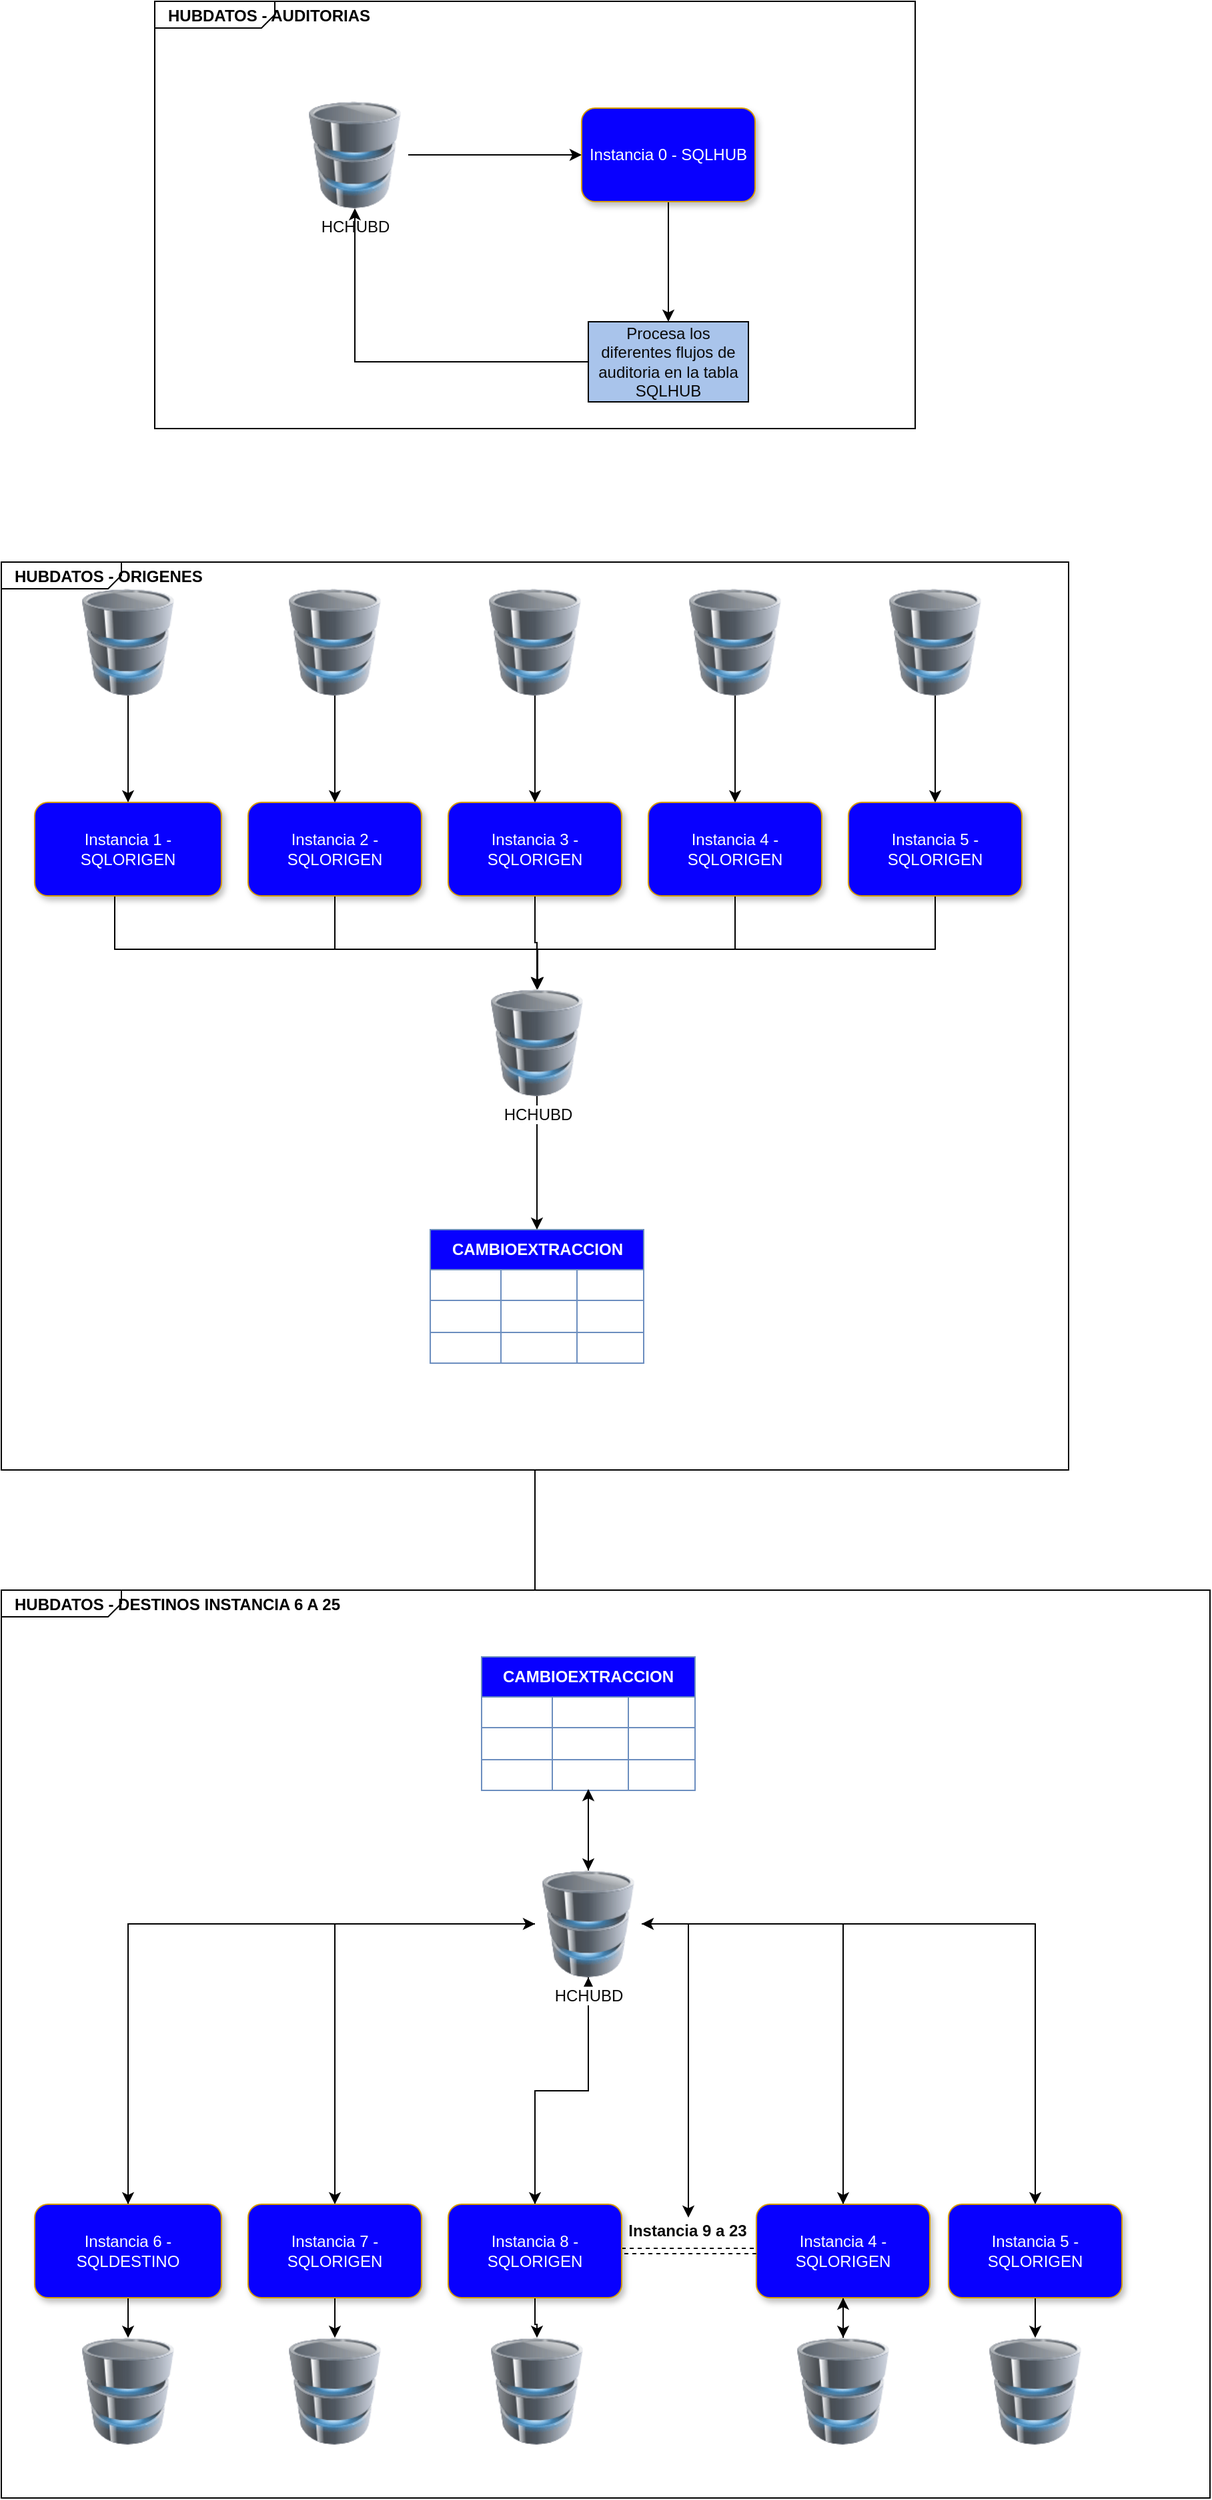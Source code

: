 <mxfile version="14.4.3" type="github">
  <diagram id="jawasLtlJBg5kICThBSy" name="Page-1">
    <mxGraphModel dx="1422" dy="1874" grid="1" gridSize="10" guides="1" tooltips="1" connect="1" arrows="1" fold="1" page="1" pageScale="1" pageWidth="827" pageHeight="1169" math="0" shadow="0">
      <root>
        <mxCell id="0" />
        <mxCell id="1" parent="0" />
        <mxCell id="OG46BR-6QTLZVNWvACcE-87" value="" style="edgeStyle=orthogonalEdgeStyle;rounded=0;orthogonalLoop=1;jettySize=auto;html=1;fontColor=#0A0A0A;" edge="1" parent="1" source="9bB71XWWkJMglZU5HQae-3" target="OG46BR-6QTLZVNWvACcE-80">
          <mxGeometry relative="1" as="geometry" />
        </mxCell>
        <mxCell id="9bB71XWWkJMglZU5HQae-3" value="&lt;p style=&quot;margin: 0px ; margin-top: 4px ; margin-left: 10px ; text-align: left&quot;&gt;&lt;b&gt;HUBDATOS - ORIGENES&lt;/b&gt;&lt;/p&gt;&lt;p style=&quot;margin: 0px ; margin-top: 4px ; margin-left: 10px ; text-align: left&quot;&gt;&lt;b&gt;&lt;br&gt;&lt;/b&gt;&lt;/p&gt;" style="html=1;shape=mxgraph.sysml.package;xSize=90;align=left;spacingLeft=10;overflow=fill;strokeWidth=1;recursiveResize=0;" parent="1" vertex="1">
          <mxGeometry x="14" y="10" width="800" height="680" as="geometry" />
        </mxCell>
        <mxCell id="OG46BR-6QTLZVNWvACcE-27" style="edgeStyle=orthogonalEdgeStyle;rounded=0;orthogonalLoop=1;jettySize=auto;html=1;entryX=0.5;entryY=0;entryDx=0;entryDy=0;fontColor=#0A0A0A;" edge="1" parent="1" source="OG46BR-6QTLZVNWvACcE-1" target="OG46BR-6QTLZVNWvACcE-24">
          <mxGeometry relative="1" as="geometry">
            <Array as="points">
              <mxPoint x="99" y="300" />
              <mxPoint x="416" y="300" />
            </Array>
          </mxGeometry>
        </mxCell>
        <mxCell id="OG46BR-6QTLZVNWvACcE-1" value="&lt;font color=&quot;#ffffff&quot;&gt;Instancia 1 - SQLORIGEN&lt;/font&gt;" style="html=1;outlineConnect=0;whiteSpace=wrap;shape=mxgraph.archimate3.application;archiType=rounded;strokeColor=#d79b00;sketch=0;shadow=1;fillColor=#0800FF;" vertex="1" parent="1">
          <mxGeometry x="39" y="190" width="140" height="70" as="geometry" />
        </mxCell>
        <mxCell id="OG46BR-6QTLZVNWvACcE-30" style="edgeStyle=orthogonalEdgeStyle;rounded=0;orthogonalLoop=1;jettySize=auto;html=1;entryX=0.5;entryY=0;entryDx=0;entryDy=0;fontColor=#0A0A0A;" edge="1" parent="1" source="OG46BR-6QTLZVNWvACcE-2" target="OG46BR-6QTLZVNWvACcE-24">
          <mxGeometry relative="1" as="geometry">
            <Array as="points">
              <mxPoint x="564" y="300" />
              <mxPoint x="416" y="300" />
            </Array>
          </mxGeometry>
        </mxCell>
        <mxCell id="OG46BR-6QTLZVNWvACcE-2" value="&lt;span style=&quot;color: rgb(255 , 255 , 255)&quot;&gt;Instancia 4 - SQLORIGEN&lt;/span&gt;" style="html=1;outlineConnect=0;whiteSpace=wrap;shape=mxgraph.archimate3.application;archiType=rounded;strokeColor=#d79b00;sketch=0;shadow=1;fillColor=#0800FF;" vertex="1" parent="1">
          <mxGeometry x="499" y="190" width="130" height="70" as="geometry" />
        </mxCell>
        <mxCell id="OG46BR-6QTLZVNWvACcE-29" style="edgeStyle=orthogonalEdgeStyle;rounded=0;orthogonalLoop=1;jettySize=auto;html=1;entryX=0.5;entryY=0;entryDx=0;entryDy=0;fontColor=#0A0A0A;" edge="1" parent="1" source="OG46BR-6QTLZVNWvACcE-3" target="OG46BR-6QTLZVNWvACcE-24">
          <mxGeometry relative="1" as="geometry" />
        </mxCell>
        <mxCell id="OG46BR-6QTLZVNWvACcE-3" value="&lt;span style=&quot;color: rgb(255 , 255 , 255)&quot;&gt;Instancia 3 - SQLORIGEN&lt;/span&gt;" style="html=1;outlineConnect=0;whiteSpace=wrap;shape=mxgraph.archimate3.application;archiType=rounded;strokeColor=#d79b00;sketch=0;shadow=1;fillColor=#0800FF;" vertex="1" parent="1">
          <mxGeometry x="349" y="190" width="130" height="70" as="geometry" />
        </mxCell>
        <mxCell id="OG46BR-6QTLZVNWvACcE-28" style="edgeStyle=orthogonalEdgeStyle;rounded=0;orthogonalLoop=1;jettySize=auto;html=1;fontColor=#0A0A0A;" edge="1" parent="1" source="OG46BR-6QTLZVNWvACcE-4" target="OG46BR-6QTLZVNWvACcE-24">
          <mxGeometry relative="1" as="geometry">
            <Array as="points">
              <mxPoint x="264" y="300" />
              <mxPoint x="416" y="300" />
            </Array>
          </mxGeometry>
        </mxCell>
        <mxCell id="OG46BR-6QTLZVNWvACcE-4" value="&lt;span style=&quot;color: rgb(255 , 255 , 255)&quot;&gt;Instancia 2 - SQLORIGEN&lt;/span&gt;" style="html=1;outlineConnect=0;whiteSpace=wrap;shape=mxgraph.archimate3.application;archiType=rounded;strokeColor=#d79b00;sketch=0;shadow=1;fillColor=#0800FF;" vertex="1" parent="1">
          <mxGeometry x="199" y="190" width="130" height="70" as="geometry" />
        </mxCell>
        <mxCell id="OG46BR-6QTLZVNWvACcE-31" style="edgeStyle=orthogonalEdgeStyle;rounded=0;orthogonalLoop=1;jettySize=auto;html=1;fontColor=#0A0A0A;" edge="1" parent="1" source="OG46BR-6QTLZVNWvACcE-5" target="OG46BR-6QTLZVNWvACcE-24">
          <mxGeometry relative="1" as="geometry">
            <Array as="points">
              <mxPoint x="714" y="300" />
              <mxPoint x="416" y="300" />
            </Array>
          </mxGeometry>
        </mxCell>
        <mxCell id="OG46BR-6QTLZVNWvACcE-5" value="&lt;span style=&quot;color: rgb(255 , 255 , 255)&quot;&gt;Instancia 5 - SQLORIGEN&lt;/span&gt;" style="html=1;outlineConnect=0;whiteSpace=wrap;shape=mxgraph.archimate3.application;archiType=rounded;strokeColor=#d79b00;sketch=0;shadow=1;fillColor=#0800FF;" vertex="1" parent="1">
          <mxGeometry x="649" y="190" width="130" height="70" as="geometry" />
        </mxCell>
        <mxCell id="OG46BR-6QTLZVNWvACcE-6" value="CAMBIOEXTRACCION" style="shape=table;html=1;whiteSpace=wrap;startSize=30;container=1;collapsible=0;childLayout=tableLayout;fontStyle=1;align=center;strokeColor=#6c8ebf;gradientColor=#0800FF;fillColor=#0800FF;fontColor=#FFFFFF;" vertex="1" parent="1">
          <mxGeometry x="335.5" y="510" width="160" height="100" as="geometry" />
        </mxCell>
        <mxCell id="OG46BR-6QTLZVNWvACcE-7" value="" style="shape=partialRectangle;html=1;whiteSpace=wrap;collapsible=0;dropTarget=0;pointerEvents=0;fillColor=none;top=0;left=0;bottom=0;right=0;points=[[0,0.5],[1,0.5]];portConstraint=eastwest;" vertex="1" parent="OG46BR-6QTLZVNWvACcE-6">
          <mxGeometry y="30" width="160" height="23" as="geometry" />
        </mxCell>
        <mxCell id="OG46BR-6QTLZVNWvACcE-8" value="" style="shape=partialRectangle;html=1;whiteSpace=wrap;connectable=0;fillColor=none;top=0;left=0;bottom=0;right=0;overflow=hidden;" vertex="1" parent="OG46BR-6QTLZVNWvACcE-7">
          <mxGeometry width="53" height="23" as="geometry" />
        </mxCell>
        <mxCell id="OG46BR-6QTLZVNWvACcE-9" value="" style="shape=partialRectangle;html=1;whiteSpace=wrap;connectable=0;fillColor=none;top=0;left=0;bottom=0;right=0;overflow=hidden;" vertex="1" parent="OG46BR-6QTLZVNWvACcE-7">
          <mxGeometry x="53" width="57" height="23" as="geometry" />
        </mxCell>
        <mxCell id="OG46BR-6QTLZVNWvACcE-10" value="" style="shape=partialRectangle;html=1;whiteSpace=wrap;connectable=0;fillColor=none;top=0;left=0;bottom=0;right=0;overflow=hidden;" vertex="1" parent="OG46BR-6QTLZVNWvACcE-7">
          <mxGeometry x="110" width="50" height="23" as="geometry" />
        </mxCell>
        <mxCell id="OG46BR-6QTLZVNWvACcE-11" value="" style="shape=partialRectangle;html=1;whiteSpace=wrap;collapsible=0;dropTarget=0;pointerEvents=0;fillColor=none;top=0;left=0;bottom=0;right=0;points=[[0,0.5],[1,0.5]];portConstraint=eastwest;" vertex="1" parent="OG46BR-6QTLZVNWvACcE-6">
          <mxGeometry y="53" width="160" height="24" as="geometry" />
        </mxCell>
        <mxCell id="OG46BR-6QTLZVNWvACcE-12" value="" style="shape=partialRectangle;html=1;whiteSpace=wrap;connectable=0;fillColor=none;top=0;left=0;bottom=0;right=0;overflow=hidden;" vertex="1" parent="OG46BR-6QTLZVNWvACcE-11">
          <mxGeometry width="53" height="24" as="geometry" />
        </mxCell>
        <mxCell id="OG46BR-6QTLZVNWvACcE-13" value="" style="shape=partialRectangle;html=1;whiteSpace=wrap;connectable=0;fillColor=none;top=0;left=0;bottom=0;right=0;overflow=hidden;" vertex="1" parent="OG46BR-6QTLZVNWvACcE-11">
          <mxGeometry x="53" width="57" height="24" as="geometry" />
        </mxCell>
        <mxCell id="OG46BR-6QTLZVNWvACcE-14" value="" style="shape=partialRectangle;html=1;whiteSpace=wrap;connectable=0;fillColor=none;top=0;left=0;bottom=0;right=0;overflow=hidden;" vertex="1" parent="OG46BR-6QTLZVNWvACcE-11">
          <mxGeometry x="110" width="50" height="24" as="geometry" />
        </mxCell>
        <mxCell id="OG46BR-6QTLZVNWvACcE-15" value="" style="shape=partialRectangle;html=1;whiteSpace=wrap;collapsible=0;dropTarget=0;pointerEvents=0;fillColor=none;top=0;left=0;bottom=0;right=0;points=[[0,0.5],[1,0.5]];portConstraint=eastwest;" vertex="1" parent="OG46BR-6QTLZVNWvACcE-6">
          <mxGeometry y="77" width="160" height="23" as="geometry" />
        </mxCell>
        <mxCell id="OG46BR-6QTLZVNWvACcE-16" value="" style="shape=partialRectangle;html=1;whiteSpace=wrap;connectable=0;fillColor=none;top=0;left=0;bottom=0;right=0;overflow=hidden;" vertex="1" parent="OG46BR-6QTLZVNWvACcE-15">
          <mxGeometry width="53" height="23" as="geometry" />
        </mxCell>
        <mxCell id="OG46BR-6QTLZVNWvACcE-17" value="" style="shape=partialRectangle;html=1;whiteSpace=wrap;connectable=0;fillColor=none;top=0;left=0;bottom=0;right=0;overflow=hidden;" vertex="1" parent="OG46BR-6QTLZVNWvACcE-15">
          <mxGeometry x="53" width="57" height="23" as="geometry" />
        </mxCell>
        <mxCell id="OG46BR-6QTLZVNWvACcE-18" value="" style="shape=partialRectangle;html=1;whiteSpace=wrap;connectable=0;fillColor=none;top=0;left=0;bottom=0;right=0;overflow=hidden;" vertex="1" parent="OG46BR-6QTLZVNWvACcE-15">
          <mxGeometry x="110" width="50" height="23" as="geometry" />
        </mxCell>
        <mxCell id="OG46BR-6QTLZVNWvACcE-32" style="edgeStyle=orthogonalEdgeStyle;rounded=0;orthogonalLoop=1;jettySize=auto;html=1;entryX=0.5;entryY=0;entryDx=0;entryDy=0;fontColor=#0A0A0A;" edge="1" parent="1" source="OG46BR-6QTLZVNWvACcE-24" target="OG46BR-6QTLZVNWvACcE-6">
          <mxGeometry relative="1" as="geometry" />
        </mxCell>
        <mxCell id="OG46BR-6QTLZVNWvACcE-24" value="HCHUBD" style="image;html=1;image=img/lib/clip_art/computers/Database_128x128.png;fillColor=#0800FF;gradientColor=#0800FF;fontColor=#0A0A0A;" vertex="1" parent="1">
          <mxGeometry x="375.5" y="330" width="80" height="80" as="geometry" />
        </mxCell>
        <mxCell id="OG46BR-6QTLZVNWvACcE-33" value="&lt;p style=&quot;margin: 0px ; margin-top: 4px ; margin-left: 10px ; text-align: left&quot;&gt;&lt;b&gt;HUBDATOS - AUDITORIAS&lt;/b&gt;&lt;/p&gt;&lt;p style=&quot;margin: 0px ; margin-top: 4px ; margin-left: 10px ; text-align: left&quot;&gt;&lt;b&gt;&lt;br&gt;&lt;/b&gt;&lt;/p&gt;" style="html=1;shape=mxgraph.sysml.package;xSize=90;align=left;spacingLeft=10;overflow=fill;strokeWidth=1;recursiveResize=0;" vertex="1" parent="1">
          <mxGeometry x="129" y="-410" width="570" height="320" as="geometry" />
        </mxCell>
        <mxCell id="OG46BR-6QTLZVNWvACcE-49" style="edgeStyle=orthogonalEdgeStyle;rounded=0;orthogonalLoop=1;jettySize=auto;html=1;fontColor=#0A0A0A;" edge="1" parent="1" source="9bB71XWWkJMglZU5HQae-7" target="OG46BR-6QTLZVNWvACcE-48">
          <mxGeometry relative="1" as="geometry" />
        </mxCell>
        <mxCell id="9bB71XWWkJMglZU5HQae-7" value="&lt;font color=&quot;#ffffff&quot;&gt;Instancia 0 - SQLHUB&lt;/font&gt;" style="html=1;outlineConnect=0;whiteSpace=wrap;shape=mxgraph.archimate3.application;archiType=rounded;strokeColor=#d79b00;sketch=0;shadow=1;fillColor=#0800FF;" parent="1" vertex="1">
          <mxGeometry x="449" y="-330" width="130" height="70" as="geometry" />
        </mxCell>
        <mxCell id="OG46BR-6QTLZVNWvACcE-41" value="" style="edgeStyle=orthogonalEdgeStyle;rounded=0;orthogonalLoop=1;jettySize=auto;html=1;fontColor=#0A0A0A;" edge="1" parent="1" source="OG46BR-6QTLZVNWvACcE-35" target="OG46BR-6QTLZVNWvACcE-4">
          <mxGeometry relative="1" as="geometry" />
        </mxCell>
        <mxCell id="OG46BR-6QTLZVNWvACcE-35" value="" style="image;html=1;image=img/lib/clip_art/computers/Database_128x128.png;fillColor=#0800FF;gradientColor=#0800FF;fontColor=#0A0A0A;" vertex="1" parent="1">
          <mxGeometry x="224" y="30" width="80" height="80" as="geometry" />
        </mxCell>
        <mxCell id="OG46BR-6QTLZVNWvACcE-42" value="" style="edgeStyle=orthogonalEdgeStyle;rounded=0;orthogonalLoop=1;jettySize=auto;html=1;fontColor=#0A0A0A;" edge="1" parent="1" source="OG46BR-6QTLZVNWvACcE-36" target="OG46BR-6QTLZVNWvACcE-3">
          <mxGeometry relative="1" as="geometry" />
        </mxCell>
        <mxCell id="OG46BR-6QTLZVNWvACcE-36" value="" style="image;html=1;image=img/lib/clip_art/computers/Database_128x128.png;fillColor=#0800FF;gradientColor=#0800FF;fontColor=#0A0A0A;" vertex="1" parent="1">
          <mxGeometry x="374" y="30" width="80" height="80" as="geometry" />
        </mxCell>
        <mxCell id="OG46BR-6QTLZVNWvACcE-43" value="" style="edgeStyle=orthogonalEdgeStyle;rounded=0;orthogonalLoop=1;jettySize=auto;html=1;fontColor=#0A0A0A;" edge="1" parent="1" source="OG46BR-6QTLZVNWvACcE-37" target="OG46BR-6QTLZVNWvACcE-2">
          <mxGeometry relative="1" as="geometry" />
        </mxCell>
        <mxCell id="OG46BR-6QTLZVNWvACcE-37" value="" style="image;html=1;image=img/lib/clip_art/computers/Database_128x128.png;fillColor=#0800FF;gradientColor=#0800FF;fontColor=#0A0A0A;" vertex="1" parent="1">
          <mxGeometry x="524" y="30" width="80" height="80" as="geometry" />
        </mxCell>
        <mxCell id="OG46BR-6QTLZVNWvACcE-44" value="" style="edgeStyle=orthogonalEdgeStyle;rounded=0;orthogonalLoop=1;jettySize=auto;html=1;fontColor=#0A0A0A;" edge="1" parent="1" source="OG46BR-6QTLZVNWvACcE-38" target="OG46BR-6QTLZVNWvACcE-5">
          <mxGeometry relative="1" as="geometry" />
        </mxCell>
        <mxCell id="OG46BR-6QTLZVNWvACcE-38" value="" style="image;html=1;image=img/lib/clip_art/computers/Database_128x128.png;fillColor=#0800FF;gradientColor=#0800FF;fontColor=#0A0A0A;" vertex="1" parent="1">
          <mxGeometry x="674" y="30" width="80" height="80" as="geometry" />
        </mxCell>
        <mxCell id="OG46BR-6QTLZVNWvACcE-40" value="" style="edgeStyle=orthogonalEdgeStyle;rounded=0;orthogonalLoop=1;jettySize=auto;html=1;fontColor=#0A0A0A;" edge="1" parent="1" source="OG46BR-6QTLZVNWvACcE-39" target="OG46BR-6QTLZVNWvACcE-1">
          <mxGeometry relative="1" as="geometry" />
        </mxCell>
        <mxCell id="OG46BR-6QTLZVNWvACcE-39" value="" style="image;html=1;image=img/lib/clip_art/computers/Database_128x128.png;fillColor=#0800FF;gradientColor=#0800FF;fontColor=#0A0A0A;" vertex="1" parent="1">
          <mxGeometry x="69" y="30" width="80" height="80" as="geometry" />
        </mxCell>
        <mxCell id="OG46BR-6QTLZVNWvACcE-46" style="edgeStyle=orthogonalEdgeStyle;rounded=0;orthogonalLoop=1;jettySize=auto;html=1;entryX=0;entryY=0.5;entryDx=0;entryDy=0;entryPerimeter=0;fontColor=#0A0A0A;" edge="1" parent="1" source="OG46BR-6QTLZVNWvACcE-45" target="9bB71XWWkJMglZU5HQae-7">
          <mxGeometry relative="1" as="geometry" />
        </mxCell>
        <mxCell id="OG46BR-6QTLZVNWvACcE-45" value="HCHUBD" style="image;html=1;image=img/lib/clip_art/computers/Database_128x128.png;fillColor=#0800FF;gradientColor=#0800FF;fontColor=#0A0A0A;" vertex="1" parent="1">
          <mxGeometry x="239" y="-335" width="80" height="80" as="geometry" />
        </mxCell>
        <mxCell id="OG46BR-6QTLZVNWvACcE-50" style="edgeStyle=orthogonalEdgeStyle;rounded=0;orthogonalLoop=1;jettySize=auto;html=1;entryX=0.5;entryY=1;entryDx=0;entryDy=0;fontColor=#0A0A0A;" edge="1" parent="1" source="OG46BR-6QTLZVNWvACcE-48" target="OG46BR-6QTLZVNWvACcE-45">
          <mxGeometry relative="1" as="geometry" />
        </mxCell>
        <mxCell id="OG46BR-6QTLZVNWvACcE-48" value="&lt;span&gt;Procesa los diferentes flujos de auditoria en la tabla SQLHUB&lt;/span&gt;" style="rounded=0;whiteSpace=wrap;html=1;fontColor=#0A0A0A;gradientColor=#A9C4EB;fillColor=#A9C4EB;" vertex="1" parent="1">
          <mxGeometry x="454" y="-170" width="120" height="60" as="geometry" />
        </mxCell>
        <mxCell id="OG46BR-6QTLZVNWvACcE-51" value="&lt;p style=&quot;margin: 0px ; margin-top: 4px ; margin-left: 10px ; text-align: left&quot;&gt;&lt;b&gt;HUBDATOS - DESTINOS INSTANCIA 6 A 25&lt;/b&gt;&lt;/p&gt;&lt;p style=&quot;margin: 0px ; margin-top: 4px ; margin-left: 10px ; text-align: left&quot;&gt;&lt;b&gt;&lt;br&gt;&lt;/b&gt;&lt;/p&gt;" style="html=1;shape=mxgraph.sysml.package;xSize=90;align=left;spacingLeft=10;overflow=fill;strokeWidth=1;recursiveResize=0;" vertex="1" parent="1">
          <mxGeometry x="14" y="780" width="906" height="680" as="geometry" />
        </mxCell>
        <mxCell id="OG46BR-6QTLZVNWvACcE-92" style="edgeStyle=orthogonalEdgeStyle;rounded=0;orthogonalLoop=1;jettySize=auto;html=1;fontColor=#0A0A0A;" edge="1" parent="1" source="OG46BR-6QTLZVNWvACcE-53" target="OG46BR-6QTLZVNWvACcE-86">
          <mxGeometry relative="1" as="geometry" />
        </mxCell>
        <mxCell id="OG46BR-6QTLZVNWvACcE-110" style="edgeStyle=orthogonalEdgeStyle;rounded=0;orthogonalLoop=1;jettySize=auto;html=1;entryX=0;entryY=0.5;entryDx=0;entryDy=0;fontColor=#0A0A0A;" edge="1" parent="1" source="OG46BR-6QTLZVNWvACcE-53" target="OG46BR-6QTLZVNWvACcE-76">
          <mxGeometry relative="1" as="geometry">
            <Array as="points">
              <mxPoint x="109" y="1030" />
            </Array>
          </mxGeometry>
        </mxCell>
        <mxCell id="OG46BR-6QTLZVNWvACcE-53" value="&lt;font color=&quot;#ffffff&quot;&gt;Instancia 6 - SQLDESTINO&lt;/font&gt;" style="html=1;outlineConnect=0;whiteSpace=wrap;shape=mxgraph.archimate3.application;archiType=rounded;strokeColor=#d79b00;sketch=0;shadow=1;fillColor=#0800FF;" vertex="1" parent="1">
          <mxGeometry x="39" y="1240" width="140" height="70" as="geometry" />
        </mxCell>
        <mxCell id="OG46BR-6QTLZVNWvACcE-89" value="" style="edgeStyle=orthogonalEdgeStyle;rounded=0;orthogonalLoop=1;jettySize=auto;html=1;fontColor=#0A0A0A;" edge="1" parent="1" source="OG46BR-6QTLZVNWvACcE-55" target="OG46BR-6QTLZVNWvACcE-82">
          <mxGeometry relative="1" as="geometry" />
        </mxCell>
        <mxCell id="OG46BR-6QTLZVNWvACcE-109" style="edgeStyle=orthogonalEdgeStyle;rounded=0;orthogonalLoop=1;jettySize=auto;html=1;entryX=1;entryY=0.5;entryDx=0;entryDy=0;fontColor=#0A0A0A;" edge="1" parent="1" source="OG46BR-6QTLZVNWvACcE-55" target="OG46BR-6QTLZVNWvACcE-76">
          <mxGeometry relative="1" as="geometry">
            <Array as="points">
              <mxPoint x="645" y="1030" />
            </Array>
          </mxGeometry>
        </mxCell>
        <mxCell id="OG46BR-6QTLZVNWvACcE-55" value="&lt;span style=&quot;color: rgb(255 , 255 , 255)&quot;&gt;Instancia 4 - SQLORIGEN&lt;/span&gt;" style="html=1;outlineConnect=0;whiteSpace=wrap;shape=mxgraph.archimate3.application;archiType=rounded;strokeColor=#d79b00;sketch=0;shadow=1;fillColor=#0800FF;" vertex="1" parent="1">
          <mxGeometry x="580" y="1240" width="130" height="70" as="geometry" />
        </mxCell>
        <mxCell id="OG46BR-6QTLZVNWvACcE-90" style="edgeStyle=orthogonalEdgeStyle;rounded=0;orthogonalLoop=1;jettySize=auto;html=1;entryX=0.5;entryY=0;entryDx=0;entryDy=0;fontColor=#0A0A0A;" edge="1" parent="1" source="OG46BR-6QTLZVNWvACcE-57" target="OG46BR-6QTLZVNWvACcE-80">
          <mxGeometry relative="1" as="geometry" />
        </mxCell>
        <mxCell id="OG46BR-6QTLZVNWvACcE-95" value="" style="edgeStyle=orthogonalEdgeStyle;rounded=0;orthogonalLoop=1;jettySize=auto;html=1;fontColor=#0A0A0A;shape=link;dashed=1;" edge="1" parent="1" source="OG46BR-6QTLZVNWvACcE-57" target="OG46BR-6QTLZVNWvACcE-55">
          <mxGeometry relative="1" as="geometry" />
        </mxCell>
        <mxCell id="OG46BR-6QTLZVNWvACcE-111" style="edgeStyle=orthogonalEdgeStyle;rounded=0;orthogonalLoop=1;jettySize=auto;html=1;entryX=0.5;entryY=1;entryDx=0;entryDy=0;fontColor=#0A0A0A;" edge="1" parent="1" source="OG46BR-6QTLZVNWvACcE-57" target="OG46BR-6QTLZVNWvACcE-76">
          <mxGeometry relative="1" as="geometry" />
        </mxCell>
        <mxCell id="OG46BR-6QTLZVNWvACcE-57" value="&lt;span style=&quot;color: rgb(255 , 255 , 255)&quot;&gt;Instancia 8 - SQLORIGEN&lt;/span&gt;" style="html=1;outlineConnect=0;whiteSpace=wrap;shape=mxgraph.archimate3.application;archiType=rounded;strokeColor=#d79b00;sketch=0;shadow=1;fillColor=#0800FF;" vertex="1" parent="1">
          <mxGeometry x="349" y="1240" width="130" height="70" as="geometry" />
        </mxCell>
        <mxCell id="OG46BR-6QTLZVNWvACcE-91" style="edgeStyle=orthogonalEdgeStyle;rounded=0;orthogonalLoop=1;jettySize=auto;html=1;fontColor=#0A0A0A;" edge="1" parent="1" source="OG46BR-6QTLZVNWvACcE-59" target="OG46BR-6QTLZVNWvACcE-78">
          <mxGeometry relative="1" as="geometry" />
        </mxCell>
        <mxCell id="OG46BR-6QTLZVNWvACcE-59" value="&lt;span style=&quot;color: rgb(255 , 255 , 255)&quot;&gt;Instancia 7 - SQLORIGEN&lt;/span&gt;" style="html=1;outlineConnect=0;whiteSpace=wrap;shape=mxgraph.archimate3.application;archiType=rounded;strokeColor=#d79b00;sketch=0;shadow=1;fillColor=#0800FF;" vertex="1" parent="1">
          <mxGeometry x="199" y="1240" width="130" height="70" as="geometry" />
        </mxCell>
        <mxCell id="OG46BR-6QTLZVNWvACcE-88" value="" style="edgeStyle=orthogonalEdgeStyle;rounded=0;orthogonalLoop=1;jettySize=auto;html=1;fontColor=#0A0A0A;" edge="1" parent="1" source="OG46BR-6QTLZVNWvACcE-61" target="OG46BR-6QTLZVNWvACcE-84">
          <mxGeometry relative="1" as="geometry" />
        </mxCell>
        <mxCell id="OG46BR-6QTLZVNWvACcE-61" value="&lt;span style=&quot;color: rgb(255 , 255 , 255)&quot;&gt;Instancia 5 - SQLORIGEN&lt;/span&gt;" style="html=1;outlineConnect=0;whiteSpace=wrap;shape=mxgraph.archimate3.application;archiType=rounded;strokeColor=#d79b00;sketch=0;shadow=1;fillColor=#0800FF;" vertex="1" parent="1">
          <mxGeometry x="724" y="1240" width="130" height="70" as="geometry" />
        </mxCell>
        <mxCell id="OG46BR-6QTLZVNWvACcE-99" style="edgeStyle=orthogonalEdgeStyle;rounded=0;orthogonalLoop=1;jettySize=auto;html=1;fontColor=#0A0A0A;" edge="1" parent="1" source="OG46BR-6QTLZVNWvACcE-62" target="OG46BR-6QTLZVNWvACcE-76">
          <mxGeometry relative="1" as="geometry" />
        </mxCell>
        <mxCell id="OG46BR-6QTLZVNWvACcE-62" value="CAMBIOEXTRACCION" style="shape=table;html=1;whiteSpace=wrap;startSize=30;container=1;collapsible=0;childLayout=tableLayout;fontStyle=1;align=center;strokeColor=#6c8ebf;gradientColor=#0800FF;fillColor=#0800FF;fontColor=#FFFFFF;" vertex="1" parent="1">
          <mxGeometry x="374" y="830" width="160" height="100" as="geometry" />
        </mxCell>
        <mxCell id="OG46BR-6QTLZVNWvACcE-63" value="" style="shape=partialRectangle;html=1;whiteSpace=wrap;collapsible=0;dropTarget=0;pointerEvents=0;fillColor=none;top=0;left=0;bottom=0;right=0;points=[[0,0.5],[1,0.5]];portConstraint=eastwest;" vertex="1" parent="OG46BR-6QTLZVNWvACcE-62">
          <mxGeometry y="30" width="160" height="23" as="geometry" />
        </mxCell>
        <mxCell id="OG46BR-6QTLZVNWvACcE-64" value="" style="shape=partialRectangle;html=1;whiteSpace=wrap;connectable=0;fillColor=none;top=0;left=0;bottom=0;right=0;overflow=hidden;" vertex="1" parent="OG46BR-6QTLZVNWvACcE-63">
          <mxGeometry width="53" height="23" as="geometry" />
        </mxCell>
        <mxCell id="OG46BR-6QTLZVNWvACcE-65" value="" style="shape=partialRectangle;html=1;whiteSpace=wrap;connectable=0;fillColor=none;top=0;left=0;bottom=0;right=0;overflow=hidden;" vertex="1" parent="OG46BR-6QTLZVNWvACcE-63">
          <mxGeometry x="53" width="57" height="23" as="geometry" />
        </mxCell>
        <mxCell id="OG46BR-6QTLZVNWvACcE-66" value="" style="shape=partialRectangle;html=1;whiteSpace=wrap;connectable=0;fillColor=none;top=0;left=0;bottom=0;right=0;overflow=hidden;" vertex="1" parent="OG46BR-6QTLZVNWvACcE-63">
          <mxGeometry x="110" width="50" height="23" as="geometry" />
        </mxCell>
        <mxCell id="OG46BR-6QTLZVNWvACcE-67" value="" style="shape=partialRectangle;html=1;whiteSpace=wrap;collapsible=0;dropTarget=0;pointerEvents=0;fillColor=none;top=0;left=0;bottom=0;right=0;points=[[0,0.5],[1,0.5]];portConstraint=eastwest;" vertex="1" parent="OG46BR-6QTLZVNWvACcE-62">
          <mxGeometry y="53" width="160" height="24" as="geometry" />
        </mxCell>
        <mxCell id="OG46BR-6QTLZVNWvACcE-68" value="" style="shape=partialRectangle;html=1;whiteSpace=wrap;connectable=0;fillColor=none;top=0;left=0;bottom=0;right=0;overflow=hidden;" vertex="1" parent="OG46BR-6QTLZVNWvACcE-67">
          <mxGeometry width="53" height="24" as="geometry" />
        </mxCell>
        <mxCell id="OG46BR-6QTLZVNWvACcE-69" value="" style="shape=partialRectangle;html=1;whiteSpace=wrap;connectable=0;fillColor=none;top=0;left=0;bottom=0;right=0;overflow=hidden;" vertex="1" parent="OG46BR-6QTLZVNWvACcE-67">
          <mxGeometry x="53" width="57" height="24" as="geometry" />
        </mxCell>
        <mxCell id="OG46BR-6QTLZVNWvACcE-70" value="" style="shape=partialRectangle;html=1;whiteSpace=wrap;connectable=0;fillColor=none;top=0;left=0;bottom=0;right=0;overflow=hidden;" vertex="1" parent="OG46BR-6QTLZVNWvACcE-67">
          <mxGeometry x="110" width="50" height="24" as="geometry" />
        </mxCell>
        <mxCell id="OG46BR-6QTLZVNWvACcE-71" value="" style="shape=partialRectangle;html=1;whiteSpace=wrap;collapsible=0;dropTarget=0;pointerEvents=0;fillColor=none;top=0;left=0;bottom=0;right=0;points=[[0,0.5],[1,0.5]];portConstraint=eastwest;" vertex="1" parent="OG46BR-6QTLZVNWvACcE-62">
          <mxGeometry y="77" width="160" height="23" as="geometry" />
        </mxCell>
        <mxCell id="OG46BR-6QTLZVNWvACcE-72" value="" style="shape=partialRectangle;html=1;whiteSpace=wrap;connectable=0;fillColor=none;top=0;left=0;bottom=0;right=0;overflow=hidden;" vertex="1" parent="OG46BR-6QTLZVNWvACcE-71">
          <mxGeometry width="53" height="23" as="geometry" />
        </mxCell>
        <mxCell id="OG46BR-6QTLZVNWvACcE-73" value="" style="shape=partialRectangle;html=1;whiteSpace=wrap;connectable=0;fillColor=none;top=0;left=0;bottom=0;right=0;overflow=hidden;" vertex="1" parent="OG46BR-6QTLZVNWvACcE-71">
          <mxGeometry x="53" width="57" height="23" as="geometry" />
        </mxCell>
        <mxCell id="OG46BR-6QTLZVNWvACcE-74" value="" style="shape=partialRectangle;html=1;whiteSpace=wrap;connectable=0;fillColor=none;top=0;left=0;bottom=0;right=0;overflow=hidden;" vertex="1" parent="OG46BR-6QTLZVNWvACcE-71">
          <mxGeometry x="110" width="50" height="23" as="geometry" />
        </mxCell>
        <mxCell id="OG46BR-6QTLZVNWvACcE-98" style="edgeStyle=orthogonalEdgeStyle;rounded=0;orthogonalLoop=1;jettySize=auto;html=1;entryX=0.5;entryY=0.957;entryDx=0;entryDy=0;entryPerimeter=0;fontColor=#0A0A0A;" edge="1" parent="1" source="OG46BR-6QTLZVNWvACcE-76" target="OG46BR-6QTLZVNWvACcE-71">
          <mxGeometry relative="1" as="geometry" />
        </mxCell>
        <mxCell id="OG46BR-6QTLZVNWvACcE-100" style="edgeStyle=orthogonalEdgeStyle;rounded=0;orthogonalLoop=1;jettySize=auto;html=1;fontColor=#0A0A0A;" edge="1" parent="1" source="OG46BR-6QTLZVNWvACcE-76" target="OG46BR-6QTLZVNWvACcE-53">
          <mxGeometry relative="1" as="geometry" />
        </mxCell>
        <mxCell id="OG46BR-6QTLZVNWvACcE-101" style="edgeStyle=orthogonalEdgeStyle;rounded=0;orthogonalLoop=1;jettySize=auto;html=1;fontColor=#0A0A0A;" edge="1" parent="1" source="OG46BR-6QTLZVNWvACcE-76" target="OG46BR-6QTLZVNWvACcE-59">
          <mxGeometry relative="1" as="geometry" />
        </mxCell>
        <mxCell id="OG46BR-6QTLZVNWvACcE-102" style="edgeStyle=orthogonalEdgeStyle;rounded=0;orthogonalLoop=1;jettySize=auto;html=1;fontColor=#0A0A0A;" edge="1" parent="1" source="OG46BR-6QTLZVNWvACcE-76" target="OG46BR-6QTLZVNWvACcE-57">
          <mxGeometry relative="1" as="geometry">
            <Array as="points">
              <mxPoint x="454" y="1155" />
              <mxPoint x="414" y="1155" />
            </Array>
          </mxGeometry>
        </mxCell>
        <mxCell id="OG46BR-6QTLZVNWvACcE-103" style="edgeStyle=orthogonalEdgeStyle;rounded=0;orthogonalLoop=1;jettySize=auto;html=1;fontColor=#0A0A0A;" edge="1" parent="1" source="OG46BR-6QTLZVNWvACcE-76" target="OG46BR-6QTLZVNWvACcE-55">
          <mxGeometry relative="1" as="geometry" />
        </mxCell>
        <mxCell id="OG46BR-6QTLZVNWvACcE-104" style="edgeStyle=orthogonalEdgeStyle;rounded=0;orthogonalLoop=1;jettySize=auto;html=1;fontColor=#0A0A0A;" edge="1" parent="1" source="OG46BR-6QTLZVNWvACcE-76" target="OG46BR-6QTLZVNWvACcE-61">
          <mxGeometry relative="1" as="geometry" />
        </mxCell>
        <mxCell id="OG46BR-6QTLZVNWvACcE-105" style="edgeStyle=orthogonalEdgeStyle;rounded=0;orthogonalLoop=1;jettySize=auto;html=1;fontColor=#0A0A0A;" edge="1" parent="1" source="OG46BR-6QTLZVNWvACcE-76" target="OG46BR-6QTLZVNWvACcE-96">
          <mxGeometry relative="1" as="geometry">
            <Array as="points">
              <mxPoint x="529" y="1030" />
            </Array>
          </mxGeometry>
        </mxCell>
        <mxCell id="OG46BR-6QTLZVNWvACcE-76" value="HCHUBD" style="image;html=1;image=img/lib/clip_art/computers/Database_128x128.png;fillColor=#0800FF;gradientColor=#0800FF;fontColor=#0A0A0A;" vertex="1" parent="1">
          <mxGeometry x="414" y="990" width="80" height="80" as="geometry" />
        </mxCell>
        <mxCell id="OG46BR-6QTLZVNWvACcE-78" value="" style="image;html=1;image=img/lib/clip_art/computers/Database_128x128.png;fillColor=#0800FF;gradientColor=#0800FF;fontColor=#0A0A0A;" vertex="1" parent="1">
          <mxGeometry x="224" y="1340" width="80" height="80" as="geometry" />
        </mxCell>
        <mxCell id="OG46BR-6QTLZVNWvACcE-80" value="" style="image;html=1;image=img/lib/clip_art/computers/Database_128x128.png;fillColor=#0800FF;gradientColor=#0800FF;fontColor=#0A0A0A;" vertex="1" parent="1">
          <mxGeometry x="375.5" y="1340" width="80" height="80" as="geometry" />
        </mxCell>
        <mxCell id="OG46BR-6QTLZVNWvACcE-108" value="" style="edgeStyle=orthogonalEdgeStyle;rounded=0;orthogonalLoop=1;jettySize=auto;html=1;fontColor=#0A0A0A;" edge="1" parent="1" source="OG46BR-6QTLZVNWvACcE-82" target="OG46BR-6QTLZVNWvACcE-55">
          <mxGeometry relative="1" as="geometry" />
        </mxCell>
        <mxCell id="OG46BR-6QTLZVNWvACcE-82" value="" style="image;html=1;image=img/lib/clip_art/computers/Database_128x128.png;fillColor=#0800FF;gradientColor=#0800FF;fontColor=#0A0A0A;" vertex="1" parent="1">
          <mxGeometry x="605" y="1340" width="80" height="80" as="geometry" />
        </mxCell>
        <mxCell id="OG46BR-6QTLZVNWvACcE-84" value="" style="image;html=1;image=img/lib/clip_art/computers/Database_128x128.png;fillColor=#0800FF;gradientColor=#0800FF;fontColor=#0A0A0A;" vertex="1" parent="1">
          <mxGeometry x="749" y="1340" width="80" height="80" as="geometry" />
        </mxCell>
        <mxCell id="OG46BR-6QTLZVNWvACcE-86" value="" style="image;html=1;image=img/lib/clip_art/computers/Database_128x128.png;fillColor=#0800FF;gradientColor=#0800FF;fontColor=#0A0A0A;" vertex="1" parent="1">
          <mxGeometry x="69" y="1340" width="80" height="80" as="geometry" />
        </mxCell>
        <mxCell id="OG46BR-6QTLZVNWvACcE-96" value="Instancia 9 a 23" style="text;html=1;strokeColor=none;fillColor=none;align=center;verticalAlign=middle;whiteSpace=wrap;rounded=0;fontColor=#0A0A0A;fontStyle=1" vertex="1" parent="1">
          <mxGeometry x="483" y="1250" width="91" height="20" as="geometry" />
        </mxCell>
      </root>
    </mxGraphModel>
  </diagram>
</mxfile>
